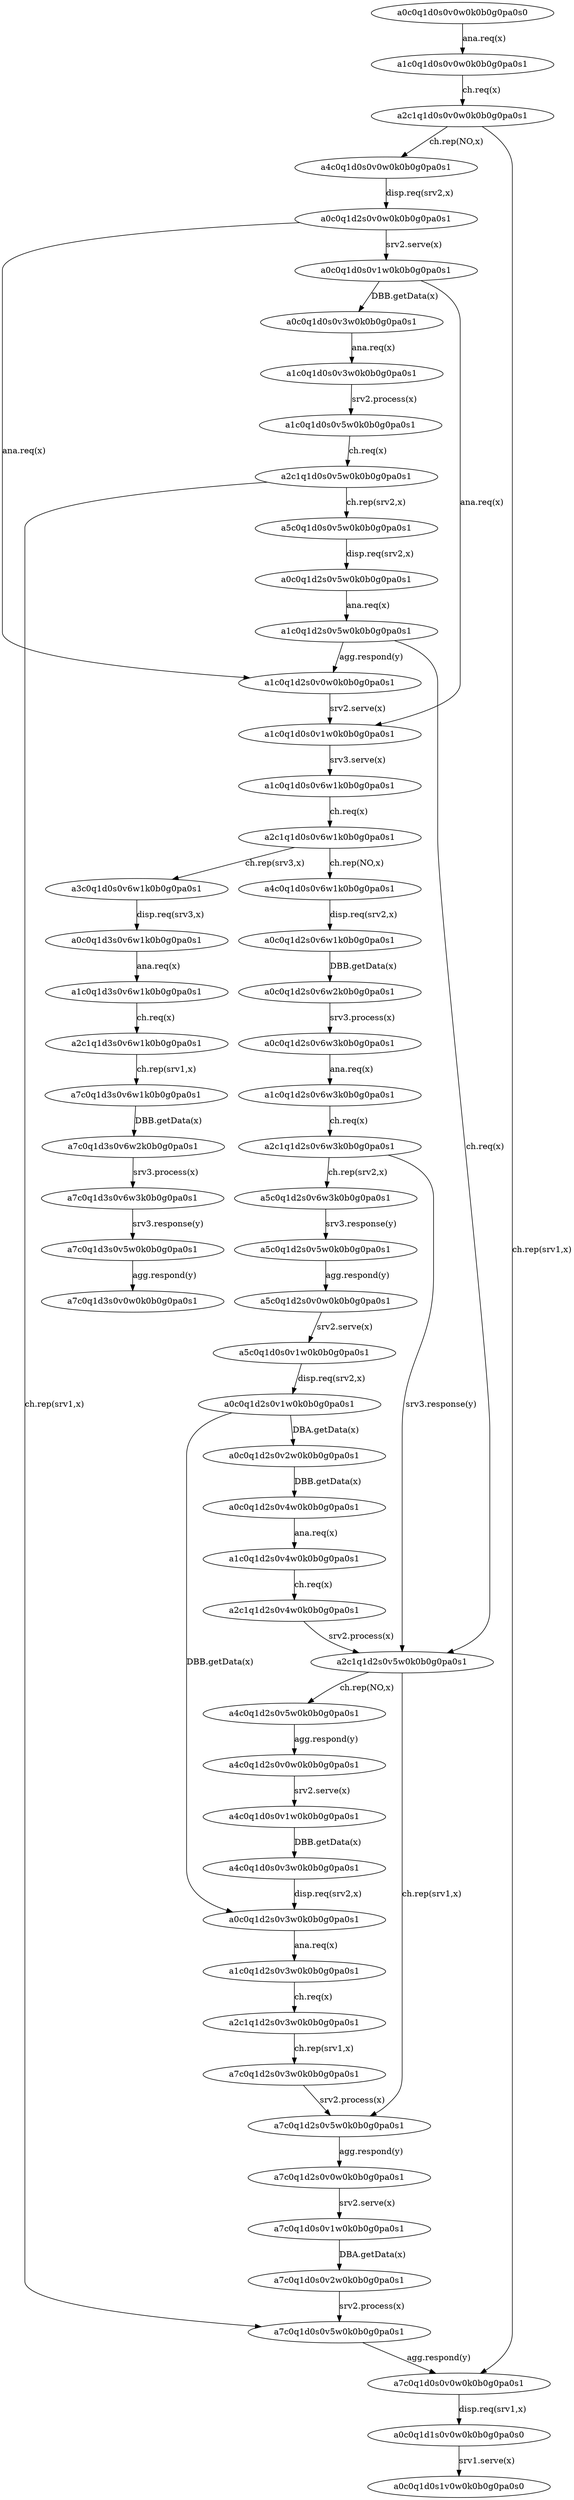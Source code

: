 digraph { 
a0c0q1d2s0v3w0k0b0g0pa0s1->a1c0q1d2s0v3w0k0b0g0pa0s1[label= "ana.req(x)"];
a1c0q1d2s0v0w0k0b0g0pa0s1->a1c0q1d0s0v1w0k0b0g0pa0s1[label= "srv2.serve(x)"];
a0c0q1d2s0v0w0k0b0g0pa0s1->a0c0q1d0s0v1w0k0b0g0pa0s1[label= "srv2.serve(x)"];
a1c0q1d0s0v1w0k0b0g0pa0s1->a1c0q1d0s0v6w1k0b0g0pa0s1[label= "srv3.serve(x)"];
a0c0q1d2s0v6w3k0b0g0pa0s1->a1c0q1d2s0v6w3k0b0g0pa0s1[label= "ana.req(x)"];
a4c0q1d2s0v5w0k0b0g0pa0s1->a4c0q1d2s0v0w0k0b0g0pa0s1[label= "agg.respond(y)"];
a4c0q1d0s0v0w0k0b0g0pa0s1->a0c0q1d2s0v0w0k0b0g0pa0s1[label= "disp.req(srv2,x)"];
a1c0q1d2s0v6w3k0b0g0pa0s1->a2c1q1d2s0v6w3k0b0g0pa0s1[label= "ch.req(x)"];
a7c0q1d0s0v2w0k0b0g0pa0s1->a7c0q1d0s0v5w0k0b0g0pa0s1[label= "srv2.process(x)"];
a1c0q1d0s0v3w0k0b0g0pa0s1->a1c0q1d0s0v5w0k0b0g0pa0s1[label= "srv2.process(x)"];
a2c1q1d2s0v5w0k0b0g0pa0s1->a7c0q1d2s0v5w0k0b0g0pa0s1[label= "ch.rep(srv1,x)"];
a7c0q1d0s0v0w0k0b0g0pa0s1->a0c0q1d1s0v0w0k0b0g0pa0s0[label= "disp.req(srv1,x)"];
a5c0q1d0s0v1w0k0b0g0pa0s1->a0c0q1d2s0v1w0k0b0g0pa0s1[label= "disp.req(srv2,x)"];
a0c0q1d2s0v1w0k0b0g0pa0s1->a0c0q1d2s0v3w0k0b0g0pa0s1[label= "DBB.getData(x)"];
a7c0q1d3s0v6w2k0b0g0pa0s1->a7c0q1d3s0v6w3k0b0g0pa0s1[label= "srv3.process(x)"];
a0c0q1d1s0v0w0k0b0g0pa0s0->a0c0q1d0s1v0w0k0b0g0pa0s0[label= "srv1.serve(x)"];
a4c0q1d0s0v1w0k0b0g0pa0s1->a4c0q1d0s0v3w0k0b0g0pa0s1[label= "DBB.getData(x)"];
a2c1q1d3s0v6w1k0b0g0pa0s1->a7c0q1d3s0v6w1k0b0g0pa0s1[label= "ch.rep(srv1,x)"];
a4c0q1d0s0v3w0k0b0g0pa0s1->a0c0q1d2s0v3w0k0b0g0pa0s1[label= "disp.req(srv2,x)"];
a1c0q1d2s0v4w0k0b0g0pa0s1->a2c1q1d2s0v4w0k0b0g0pa0s1[label= "ch.req(x)"];
a7c0q1d3s0v5w0k0b0g0pa0s1->a7c0q1d3s0v0w0k0b0g0pa0s1[label= "agg.respond(y)"];
a0c0q1d2s0v1w0k0b0g0pa0s1->a0c0q1d2s0v2w0k0b0g0pa0s1[label= "DBA.getData(x)"];
a7c0q1d3s0v6w1k0b0g0pa0s1->a7c0q1d3s0v6w2k0b0g0pa0s1[label= "DBB.getData(x)"];
a5c0q1d2s0v6w3k0b0g0pa0s1->a5c0q1d2s0v5w0k0b0g0pa0s1[label= "srv3.response(y)"];
a0c0q1d2s0v0w0k0b0g0pa0s1->a1c0q1d2s0v0w0k0b0g0pa0s1[label= "ana.req(x)"];
a7c0q1d2s0v3w0k0b0g0pa0s1->a7c0q1d2s0v5w0k0b0g0pa0s1[label= "srv2.process(x)"];
a3c0q1d0s0v6w1k0b0g0pa0s1->a0c0q1d3s0v6w1k0b0g0pa0s1[label= "disp.req(srv3,x)"];
a1c0q1d0s0v6w1k0b0g0pa0s1->a2c1q1d0s0v6w1k0b0g0pa0s1[label= "ch.req(x)"];
a0c0q1d2s0v5w0k0b0g0pa0s1->a1c0q1d2s0v5w0k0b0g0pa0s1[label= "ana.req(x)"];
a0c0q1d0s0v0w0k0b0g0pa0s0->a1c0q1d0s0v0w0k0b0g0pa0s1[label= "ana.req(x)"];
a1c0q1d2s0v3w0k0b0g0pa0s1->a2c1q1d2s0v3w0k0b0g0pa0s1[label= "ch.req(x)"];
a2c1q1d0s0v6w1k0b0g0pa0s1->a3c0q1d0s0v6w1k0b0g0pa0s1[label= "ch.rep(srv3,x)"];
a2c1q1d0s0v0w0k0b0g0pa0s1->a7c0q1d0s0v0w0k0b0g0pa0s1[label= "ch.rep(srv1,x)"];
a7c0q1d3s0v6w3k0b0g0pa0s1->a7c0q1d3s0v5w0k0b0g0pa0s1[label= "srv3.response(y)"];
a2c1q1d0s0v6w1k0b0g0pa0s1->a4c0q1d0s0v6w1k0b0g0pa0s1[label= "ch.rep(NO,x)"];
a0c0q1d2s0v4w0k0b0g0pa0s1->a1c0q1d2s0v4w0k0b0g0pa0s1[label= "ana.req(x)"];
a7c0q1d0s0v1w0k0b0g0pa0s1->a7c0q1d0s0v2w0k0b0g0pa0s1[label= "DBA.getData(x)"];
a2c1q1d2s0v6w3k0b0g0pa0s1->a2c1q1d2s0v5w0k0b0g0pa0s1[label= "srv3.response(y)"];
a2c1q1d0s0v5w0k0b0g0pa0s1->a5c0q1d0s0v5w0k0b0g0pa0s1[label= "ch.rep(srv2,x)"];
a2c1q1d2s0v4w0k0b0g0pa0s1->a2c1q1d2s0v5w0k0b0g0pa0s1[label= "srv2.process(x)"];
a7c0q1d0s0v5w0k0b0g0pa0s1->a7c0q1d0s0v0w0k0b0g0pa0s1[label= "agg.respond(y)"];
a5c0q1d2s0v5w0k0b0g0pa0s1->a5c0q1d2s0v0w0k0b0g0pa0s1[label= "agg.respond(y)"];
a1c0q1d3s0v6w1k0b0g0pa0s1->a2c1q1d3s0v6w1k0b0g0pa0s1[label= "ch.req(x)"];
a7c0q1d2s0v5w0k0b0g0pa0s1->a7c0q1d2s0v0w0k0b0g0pa0s1[label= "agg.respond(y)"];
a0c0q1d2s0v2w0k0b0g0pa0s1->a0c0q1d2s0v4w0k0b0g0pa0s1[label= "DBB.getData(x)"];
a0c0q1d2s0v6w1k0b0g0pa0s1->a0c0q1d2s0v6w2k0b0g0pa0s1[label= "DBB.getData(x)"];
a0c0q1d0s0v1w0k0b0g0pa0s1->a0c0q1d0s0v3w0k0b0g0pa0s1[label= "DBB.getData(x)"];
a4c0q1d0s0v6w1k0b0g0pa0s1->a0c0q1d2s0v6w1k0b0g0pa0s1[label= "disp.req(srv2,x)"];
a2c1q1d0s0v0w0k0b0g0pa0s1->a4c0q1d0s0v0w0k0b0g0pa0s1[label= "ch.rep(NO,x)"];
a1c0q1d0s0v0w0k0b0g0pa0s1->a2c1q1d0s0v0w0k0b0g0pa0s1[label= "ch.req(x)"];
a0c0q1d3s0v6w1k0b0g0pa0s1->a1c0q1d3s0v6w1k0b0g0pa0s1[label= "ana.req(x)"];
a5c0q1d0s0v5w0k0b0g0pa0s1->a0c0q1d2s0v5w0k0b0g0pa0s1[label= "disp.req(srv2,x)"];
a1c0q1d0s0v5w0k0b0g0pa0s1->a2c1q1d0s0v5w0k0b0g0pa0s1[label= "ch.req(x)"];
a1c0q1d2s0v5w0k0b0g0pa0s1->a1c0q1d2s0v0w0k0b0g0pa0s1[label= "agg.respond(y)"];
a0c0q1d0s0v1w0k0b0g0pa0s1->a1c0q1d0s0v1w0k0b0g0pa0s1[label= "ana.req(x)"];
a7c0q1d2s0v0w0k0b0g0pa0s1->a7c0q1d0s0v1w0k0b0g0pa0s1[label= "srv2.serve(x)"];
a4c0q1d2s0v0w0k0b0g0pa0s1->a4c0q1d0s0v1w0k0b0g0pa0s1[label= "srv2.serve(x)"];
a0c0q1d0s0v3w0k0b0g0pa0s1->a1c0q1d0s0v3w0k0b0g0pa0s1[label= "ana.req(x)"];
a1c0q1d2s0v5w0k0b0g0pa0s1->a2c1q1d2s0v5w0k0b0g0pa0s1[label= "ch.req(x)"];
a5c0q1d2s0v0w0k0b0g0pa0s1->a5c0q1d0s0v1w0k0b0g0pa0s1[label= "srv2.serve(x)"];
a2c1q1d0s0v5w0k0b0g0pa0s1->a7c0q1d0s0v5w0k0b0g0pa0s1[label= "ch.rep(srv1,x)"];
a0c0q1d2s0v6w2k0b0g0pa0s1->a0c0q1d2s0v6w3k0b0g0pa0s1[label= "srv3.process(x)"];
a2c1q1d2s0v3w0k0b0g0pa0s1->a7c0q1d2s0v3w0k0b0g0pa0s1[label= "ch.rep(srv1,x)"];
a2c1q1d2s0v5w0k0b0g0pa0s1->a4c0q1d2s0v5w0k0b0g0pa0s1[label= "ch.rep(NO,x)"];
a2c1q1d2s0v6w3k0b0g0pa0s1->a5c0q1d2s0v6w3k0b0g0pa0s1[label= "ch.rep(srv2,x)"];

}
